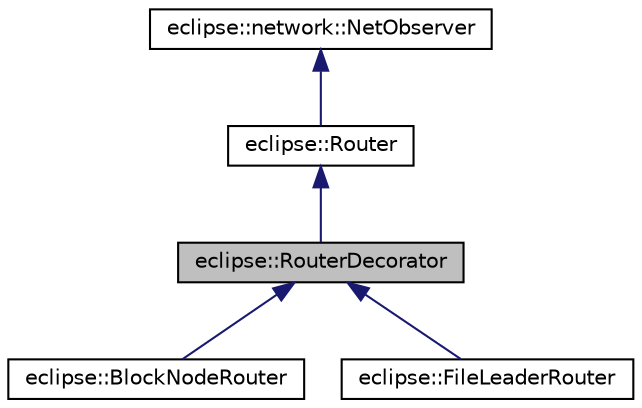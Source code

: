 digraph "eclipse::RouterDecorator"
{
  edge [fontname="Helvetica",fontsize="10",labelfontname="Helvetica",labelfontsize="10"];
  node [fontname="Helvetica",fontsize="10",shape=record];
  Node1 [label="eclipse::RouterDecorator",height=0.2,width=0.4,color="black", fillcolor="grey75", style="filled" fontcolor="black"];
  Node2 -> Node1 [dir="back",color="midnightblue",fontsize="10",style="solid",fontname="Helvetica"];
  Node2 [label="eclipse::Router",height=0.2,width=0.4,color="black", fillcolor="white", style="filled",URL="$classeclipse_1_1Router.html"];
  Node3 -> Node2 [dir="back",color="midnightblue",fontsize="10",style="solid",fontname="Helvetica"];
  Node3 [label="eclipse::network::NetObserver",height=0.2,width=0.4,color="black", fillcolor="white", style="filled",URL="$structeclipse_1_1network_1_1NetObserver.html"];
  Node1 -> Node4 [dir="back",color="midnightblue",fontsize="10",style="solid",fontname="Helvetica"];
  Node4 [label="eclipse::BlockNodeRouter",height=0.2,width=0.4,color="black", fillcolor="white", style="filled",URL="$classeclipse_1_1BlockNodeRouter.html"];
  Node1 -> Node5 [dir="back",color="midnightblue",fontsize="10",style="solid",fontname="Helvetica"];
  Node5 [label="eclipse::FileLeaderRouter",height=0.2,width=0.4,color="black", fillcolor="white", style="filled",URL="$classeclipse_1_1FileLeaderRouter.html"];
}
